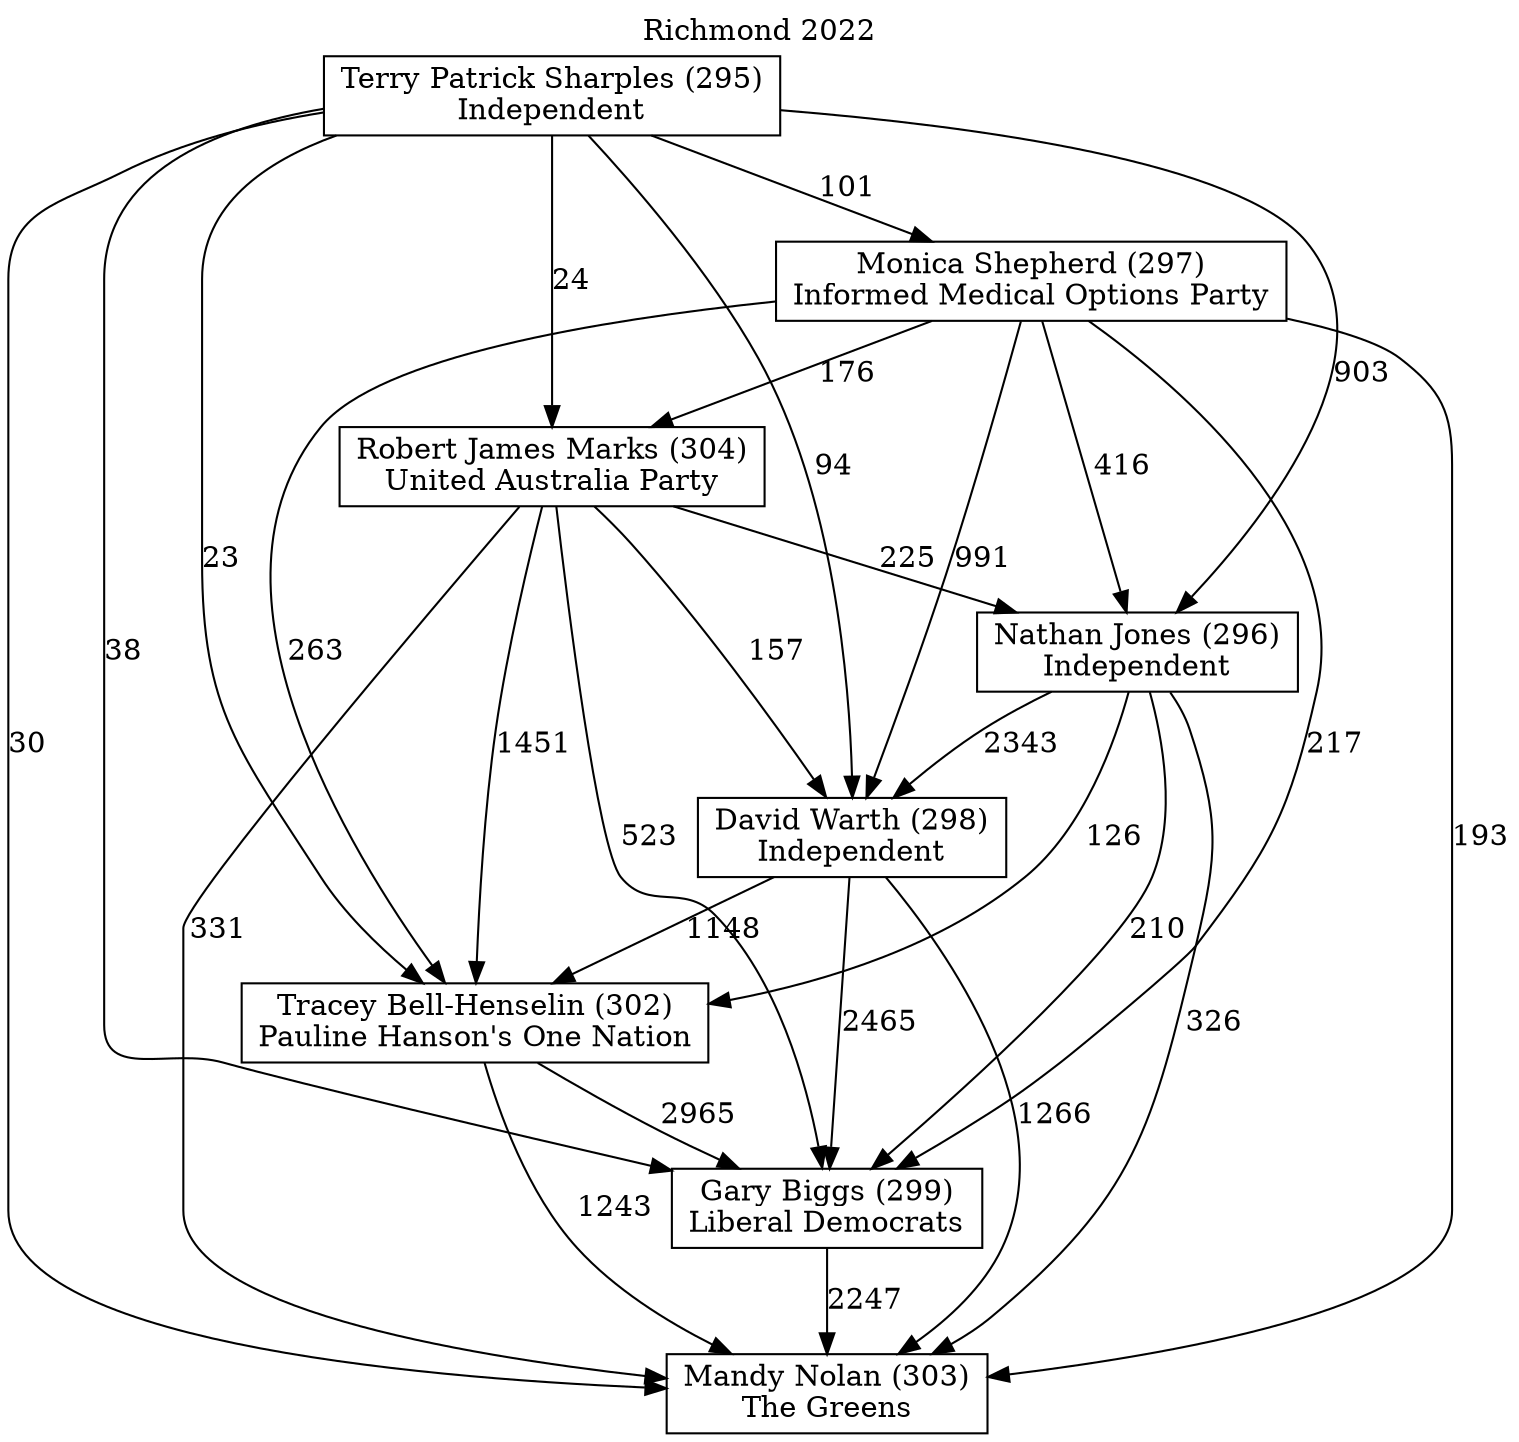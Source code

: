// House preference flow
digraph "Mandy Nolan (303)_Richmond_2022" {
	graph [label="Richmond 2022" labelloc=t mclimit=10]
	node [shape=box]
	"Mandy Nolan (303)" [label="Mandy Nolan (303)
The Greens"]
	"Terry Patrick Sharples (295)" [label="Terry Patrick Sharples (295)
Independent"]
	"Nathan Jones (296)" [label="Nathan Jones (296)
Independent"]
	"Tracey Bell-Henselin (302)" [label="Tracey Bell-Henselin (302)
Pauline Hanson's One Nation"]
	"David Warth (298)" [label="David Warth (298)
Independent"]
	"Gary Biggs (299)" [label="Gary Biggs (299)
Liberal Democrats"]
	"Robert James Marks (304)" [label="Robert James Marks (304)
United Australia Party"]
	"Monica Shepherd (297)" [label="Monica Shepherd (297)
Informed Medical Options Party"]
	"Robert James Marks (304)" -> "Mandy Nolan (303)" [label=331]
	"Robert James Marks (304)" -> "Gary Biggs (299)" [label=523]
	"Nathan Jones (296)" -> "Gary Biggs (299)" [label=210]
	"Monica Shepherd (297)" -> "David Warth (298)" [label=991]
	"Gary Biggs (299)" -> "Mandy Nolan (303)" [label=2247]
	"Terry Patrick Sharples (295)" -> "Mandy Nolan (303)" [label=30]
	"Nathan Jones (296)" -> "Tracey Bell-Henselin (302)" [label=126]
	"Terry Patrick Sharples (295)" -> "Gary Biggs (299)" [label=38]
	"Terry Patrick Sharples (295)" -> "Tracey Bell-Henselin (302)" [label=23]
	"Terry Patrick Sharples (295)" -> "David Warth (298)" [label=94]
	"Nathan Jones (296)" -> "Mandy Nolan (303)" [label=326]
	"Monica Shepherd (297)" -> "Tracey Bell-Henselin (302)" [label=263]
	"David Warth (298)" -> "Mandy Nolan (303)" [label=1266]
	"Robert James Marks (304)" -> "David Warth (298)" [label=157]
	"Terry Patrick Sharples (295)" -> "Robert James Marks (304)" [label=24]
	"Robert James Marks (304)" -> "Tracey Bell-Henselin (302)" [label=1451]
	"Monica Shepherd (297)" -> "Gary Biggs (299)" [label=217]
	"Monica Shepherd (297)" -> "Nathan Jones (296)" [label=416]
	"Tracey Bell-Henselin (302)" -> "Gary Biggs (299)" [label=2965]
	"Nathan Jones (296)" -> "David Warth (298)" [label=2343]
	"Monica Shepherd (297)" -> "Mandy Nolan (303)" [label=193]
	"Terry Patrick Sharples (295)" -> "Monica Shepherd (297)" [label=101]
	"David Warth (298)" -> "Tracey Bell-Henselin (302)" [label=1148]
	"David Warth (298)" -> "Gary Biggs (299)" [label=2465]
	"Tracey Bell-Henselin (302)" -> "Mandy Nolan (303)" [label=1243]
	"Robert James Marks (304)" -> "Nathan Jones (296)" [label=225]
	"Terry Patrick Sharples (295)" -> "Nathan Jones (296)" [label=903]
	"Monica Shepherd (297)" -> "Robert James Marks (304)" [label=176]
}
